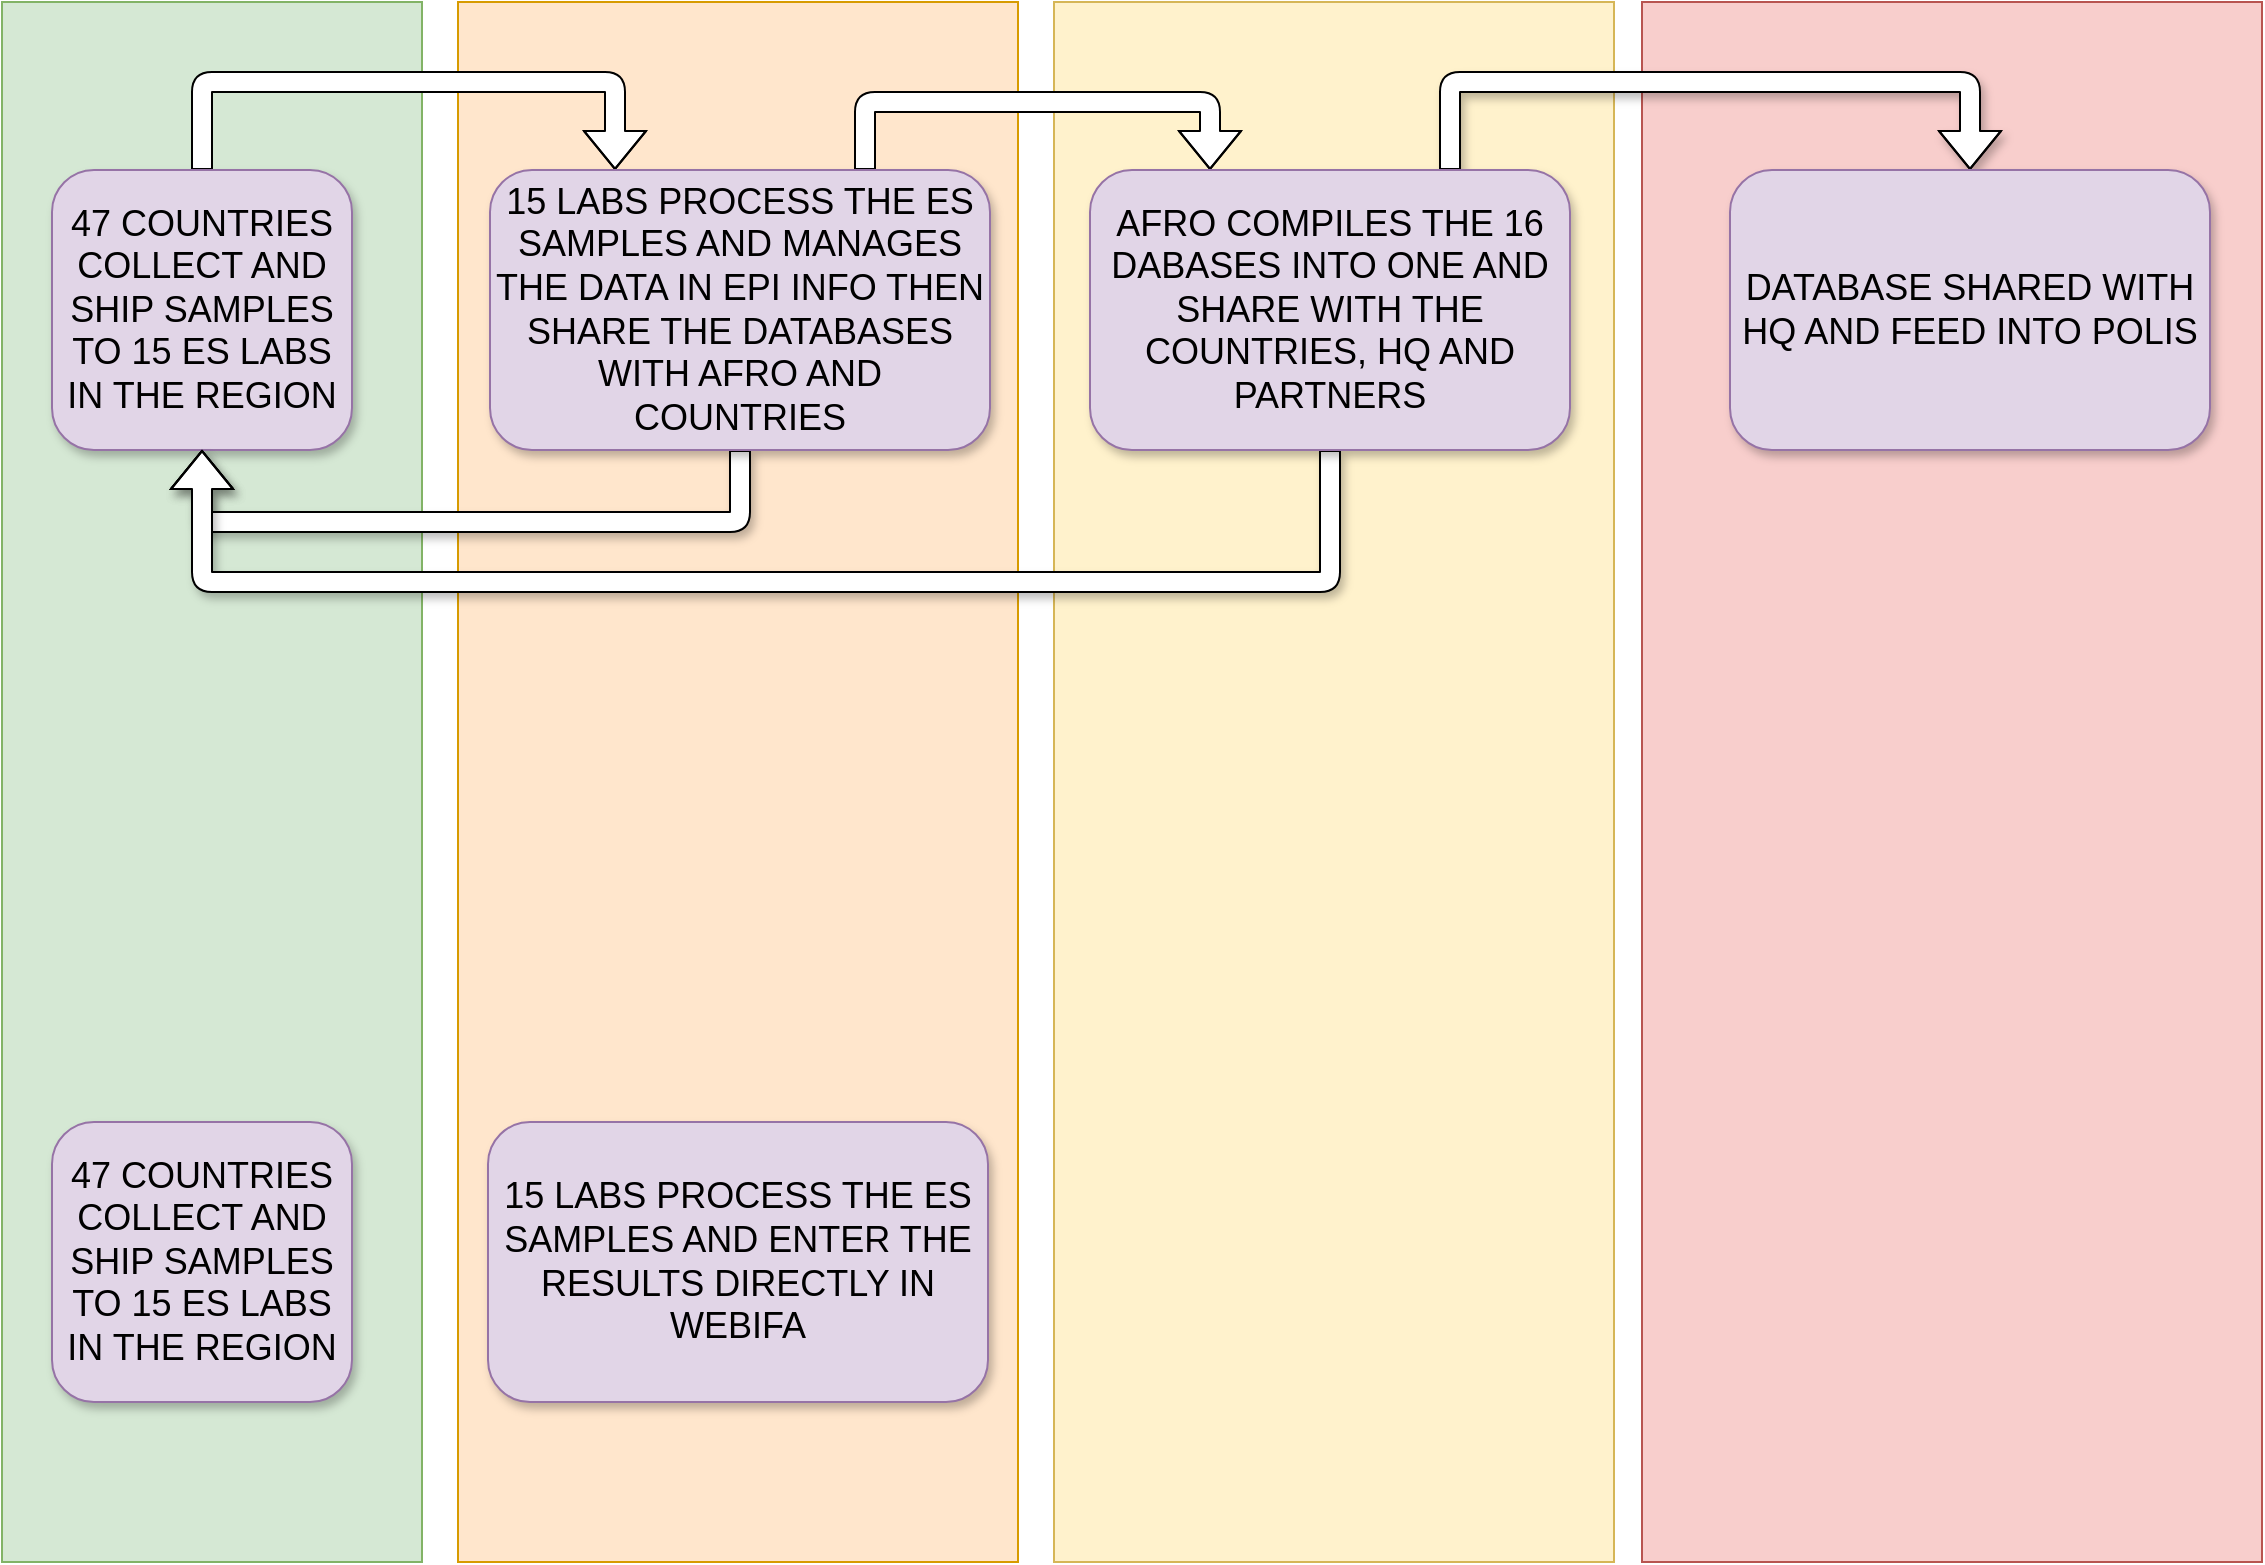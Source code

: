 <mxfile version="24.8.4">
  <diagram name="Page-1" id="wS429YDWmbBYox7M_6QV">
    <mxGraphModel dx="2074" dy="1132" grid="1" gridSize="10" guides="1" tooltips="1" connect="1" arrows="1" fold="1" page="1" pageScale="1" pageWidth="1169" pageHeight="827" math="0" shadow="0">
      <root>
        <mxCell id="0" />
        <mxCell id="1" parent="0" />
        <mxCell id="AzPNCQ3yJUDIUclCNpcj-28" value="" style="rounded=0;whiteSpace=wrap;html=1;fillColor=#f8cecc;strokeColor=#b85450;" vertex="1" parent="1">
          <mxGeometry x="840" y="10" width="310" height="780" as="geometry" />
        </mxCell>
        <mxCell id="AzPNCQ3yJUDIUclCNpcj-27" value="" style="rounded=0;whiteSpace=wrap;html=1;fillColor=#fff2cc;strokeColor=#d6b656;" vertex="1" parent="1">
          <mxGeometry x="546" y="10" width="280" height="780" as="geometry" />
        </mxCell>
        <mxCell id="AzPNCQ3yJUDIUclCNpcj-26" value="" style="rounded=0;whiteSpace=wrap;html=1;fillColor=#ffe6cc;strokeColor=#d79b00;" vertex="1" parent="1">
          <mxGeometry x="248" y="10" width="280" height="780" as="geometry" />
        </mxCell>
        <mxCell id="AzPNCQ3yJUDIUclCNpcj-25" value="" style="rounded=0;whiteSpace=wrap;html=1;fillColor=#d5e8d4;strokeColor=#82b366;" vertex="1" parent="1">
          <mxGeometry x="20" y="10" width="210" height="780" as="geometry" />
        </mxCell>
        <mxCell id="AzPNCQ3yJUDIUclCNpcj-31" style="edgeStyle=orthogonalEdgeStyle;rounded=1;orthogonalLoop=1;jettySize=auto;html=1;exitX=0.5;exitY=0;exitDx=0;exitDy=0;entryX=0.25;entryY=0;entryDx=0;entryDy=0;shape=flexArrow;fillColor=default;" edge="1" parent="1" source="AzPNCQ3yJUDIUclCNpcj-17" target="AzPNCQ3yJUDIUclCNpcj-18">
          <mxGeometry relative="1" as="geometry">
            <Array as="points">
              <mxPoint x="120" y="50" />
              <mxPoint x="327" y="50" />
            </Array>
          </mxGeometry>
        </mxCell>
        <mxCell id="AzPNCQ3yJUDIUclCNpcj-17" value="47 COUNTRIES COLLECT AND SHIP SAMPLES TO 15 ES LABS IN THE REGION" style="rounded=1;whiteSpace=wrap;html=1;fontStyle=0;fontSize=18;fillColor=#e1d5e7;strokeColor=#9673a6;shadow=1;" vertex="1" parent="1">
          <mxGeometry x="45" y="94" width="150" height="140" as="geometry" />
        </mxCell>
        <mxCell id="AzPNCQ3yJUDIUclCNpcj-21" style="edgeStyle=orthogonalEdgeStyle;rounded=1;orthogonalLoop=1;jettySize=auto;html=1;exitX=0.5;exitY=1;exitDx=0;exitDy=0;entryX=0.5;entryY=1;entryDx=0;entryDy=0;fontStyle=0;shadow=1;shape=flexArrow;fillColor=default;" edge="1" parent="1" source="AzPNCQ3yJUDIUclCNpcj-18" target="AzPNCQ3yJUDIUclCNpcj-17">
          <mxGeometry relative="1" as="geometry">
            <Array as="points">
              <mxPoint x="389" y="270" />
              <mxPoint x="120" y="270" />
            </Array>
          </mxGeometry>
        </mxCell>
        <mxCell id="AzPNCQ3yJUDIUclCNpcj-32" style="edgeStyle=orthogonalEdgeStyle;rounded=1;orthogonalLoop=1;jettySize=auto;html=1;exitX=0.75;exitY=0;exitDx=0;exitDy=0;entryX=0.25;entryY=0;entryDx=0;entryDy=0;shape=flexArrow;fillColor=default;" edge="1" parent="1" source="AzPNCQ3yJUDIUclCNpcj-18" target="AzPNCQ3yJUDIUclCNpcj-19">
          <mxGeometry relative="1" as="geometry">
            <Array as="points">
              <mxPoint x="452" y="60" />
              <mxPoint x="624" y="60" />
            </Array>
          </mxGeometry>
        </mxCell>
        <mxCell id="AzPNCQ3yJUDIUclCNpcj-18" value="15 LABS PROCESS THE ES SAMPLES AND MANAGES THE DATA IN EPI INFO THEN SHARE THE DATABASES WITH AFRO AND COUNTRIES" style="rounded=1;whiteSpace=wrap;html=1;fontStyle=0;fontSize=18;fillColor=#e1d5e7;strokeColor=#9673a6;shadow=1;" vertex="1" parent="1">
          <mxGeometry x="264" y="94" width="250" height="140" as="geometry" />
        </mxCell>
        <mxCell id="AzPNCQ3yJUDIUclCNpcj-23" style="edgeStyle=orthogonalEdgeStyle;rounded=1;orthogonalLoop=1;jettySize=auto;html=1;exitX=0.5;exitY=1;exitDx=0;exitDy=0;entryX=0.5;entryY=1;entryDx=0;entryDy=0;fontStyle=0;shadow=1;shape=flexArrow;fillColor=default;" edge="1" parent="1" source="AzPNCQ3yJUDIUclCNpcj-19" target="AzPNCQ3yJUDIUclCNpcj-17">
          <mxGeometry relative="1" as="geometry">
            <Array as="points">
              <mxPoint x="684" y="300" />
              <mxPoint x="120" y="300" />
            </Array>
          </mxGeometry>
        </mxCell>
        <mxCell id="AzPNCQ3yJUDIUclCNpcj-24" style="edgeStyle=orthogonalEdgeStyle;rounded=1;orthogonalLoop=1;jettySize=auto;html=1;exitX=0.75;exitY=0;exitDx=0;exitDy=0;entryX=0.5;entryY=0;entryDx=0;entryDy=0;fontStyle=0;shadow=1;shape=flexArrow;fillColor=default;" edge="1" parent="1" source="AzPNCQ3yJUDIUclCNpcj-19" target="AzPNCQ3yJUDIUclCNpcj-20">
          <mxGeometry relative="1" as="geometry">
            <Array as="points">
              <mxPoint x="744" y="50" />
              <mxPoint x="1004" y="50" />
            </Array>
          </mxGeometry>
        </mxCell>
        <mxCell id="AzPNCQ3yJUDIUclCNpcj-19" value="AFRO COMPILES THE 16 DABASES INTO ONE AND SHARE WITH THE COUNTRIES, HQ AND PARTNERS" style="rounded=1;whiteSpace=wrap;html=1;fontStyle=0;fontSize=18;fillColor=#e1d5e7;strokeColor=#9673a6;shadow=1;" vertex="1" parent="1">
          <mxGeometry x="564" y="94" width="240" height="140" as="geometry" />
        </mxCell>
        <mxCell id="AzPNCQ3yJUDIUclCNpcj-20" value="DATABASE SHARED WITH HQ AND FEED INTO POLIS" style="rounded=1;whiteSpace=wrap;html=1;fontSize=18;fontStyle=0;fillColor=#e1d5e7;strokeColor=#9673a6;shadow=1;" vertex="1" parent="1">
          <mxGeometry x="884" y="94" width="240" height="140" as="geometry" />
        </mxCell>
        <mxCell id="AzPNCQ3yJUDIUclCNpcj-29" value="47 COUNTRIES COLLECT AND SHIP SAMPLES TO 15 ES LABS IN THE REGION" style="rounded=1;whiteSpace=wrap;html=1;fontStyle=0;fontSize=18;fillColor=#e1d5e7;strokeColor=#9673a6;shadow=1;" vertex="1" parent="1">
          <mxGeometry x="45" y="570" width="150" height="140" as="geometry" />
        </mxCell>
        <mxCell id="AzPNCQ3yJUDIUclCNpcj-30" value="15 LABS PROCESS THE ES SAMPLES AND ENTER THE RESULTS DIRECTLY IN WEBIFA" style="rounded=1;whiteSpace=wrap;html=1;fontStyle=0;fontSize=18;fillColor=#e1d5e7;strokeColor=#9673a6;shadow=1;" vertex="1" parent="1">
          <mxGeometry x="263" y="570" width="250" height="140" as="geometry" />
        </mxCell>
      </root>
    </mxGraphModel>
  </diagram>
</mxfile>
